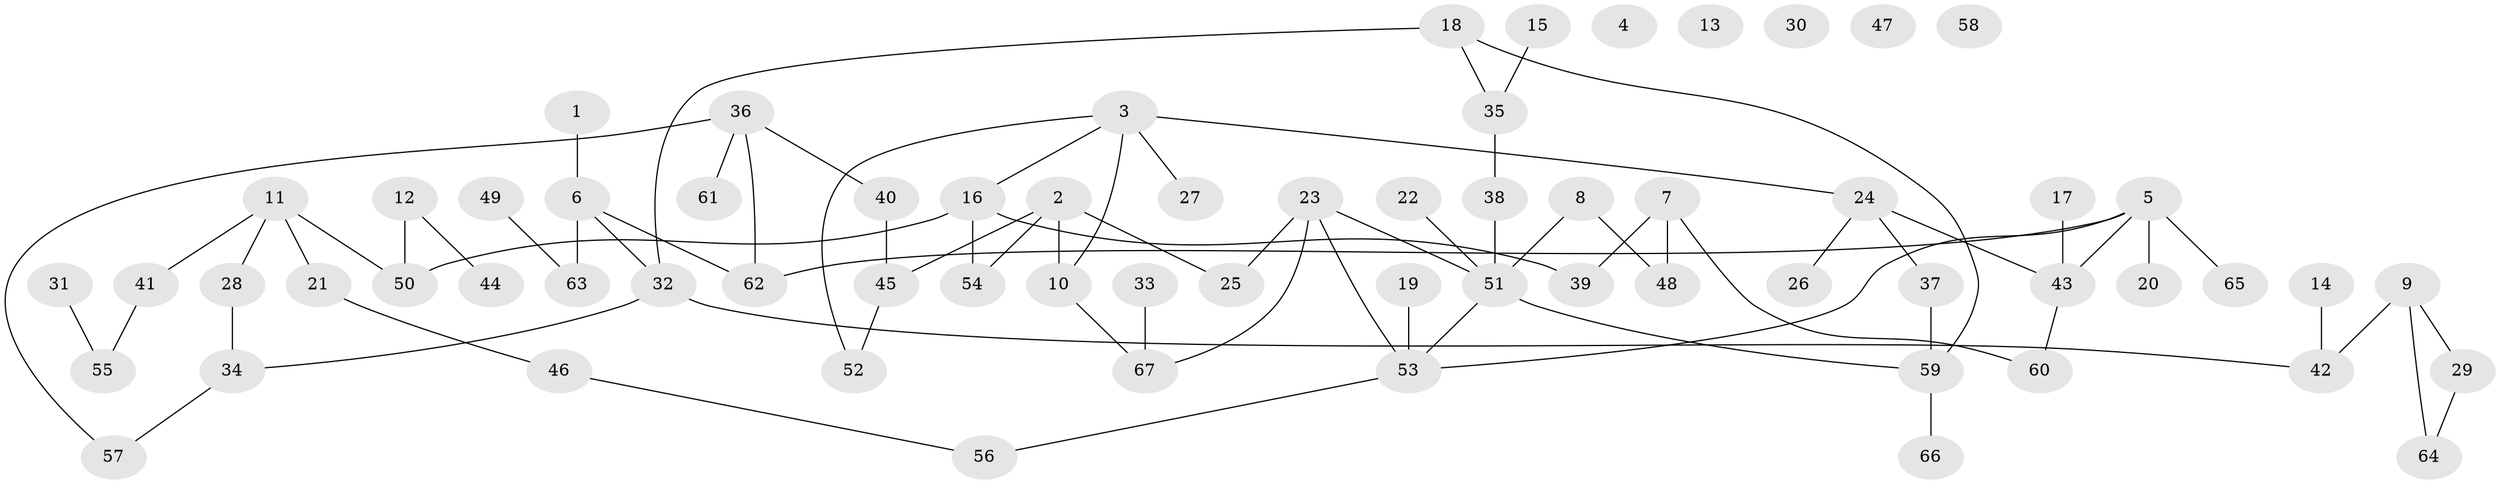 // Generated by graph-tools (version 1.1) at 2025/13/03/09/25 04:13:09]
// undirected, 67 vertices, 76 edges
graph export_dot {
graph [start="1"]
  node [color=gray90,style=filled];
  1;
  2;
  3;
  4;
  5;
  6;
  7;
  8;
  9;
  10;
  11;
  12;
  13;
  14;
  15;
  16;
  17;
  18;
  19;
  20;
  21;
  22;
  23;
  24;
  25;
  26;
  27;
  28;
  29;
  30;
  31;
  32;
  33;
  34;
  35;
  36;
  37;
  38;
  39;
  40;
  41;
  42;
  43;
  44;
  45;
  46;
  47;
  48;
  49;
  50;
  51;
  52;
  53;
  54;
  55;
  56;
  57;
  58;
  59;
  60;
  61;
  62;
  63;
  64;
  65;
  66;
  67;
  1 -- 6;
  2 -- 10;
  2 -- 25;
  2 -- 45;
  2 -- 54;
  3 -- 10;
  3 -- 16;
  3 -- 24;
  3 -- 27;
  3 -- 52;
  5 -- 20;
  5 -- 43;
  5 -- 53;
  5 -- 62;
  5 -- 65;
  6 -- 32;
  6 -- 62;
  6 -- 63;
  7 -- 39;
  7 -- 48;
  7 -- 60;
  8 -- 48;
  8 -- 51;
  9 -- 29;
  9 -- 42;
  9 -- 64;
  10 -- 67;
  11 -- 21;
  11 -- 28;
  11 -- 41;
  11 -- 50;
  12 -- 44;
  12 -- 50;
  14 -- 42;
  15 -- 35;
  16 -- 39;
  16 -- 50;
  16 -- 54;
  17 -- 43;
  18 -- 32;
  18 -- 35;
  18 -- 59;
  19 -- 53;
  21 -- 46;
  22 -- 51;
  23 -- 25;
  23 -- 51;
  23 -- 53;
  23 -- 67;
  24 -- 26;
  24 -- 37;
  24 -- 43;
  28 -- 34;
  29 -- 64;
  31 -- 55;
  32 -- 34;
  32 -- 42;
  33 -- 67;
  34 -- 57;
  35 -- 38;
  36 -- 40;
  36 -- 57;
  36 -- 61;
  36 -- 62;
  37 -- 59;
  38 -- 51;
  40 -- 45;
  41 -- 55;
  43 -- 60;
  45 -- 52;
  46 -- 56;
  49 -- 63;
  51 -- 53;
  51 -- 59;
  53 -- 56;
  59 -- 66;
}
